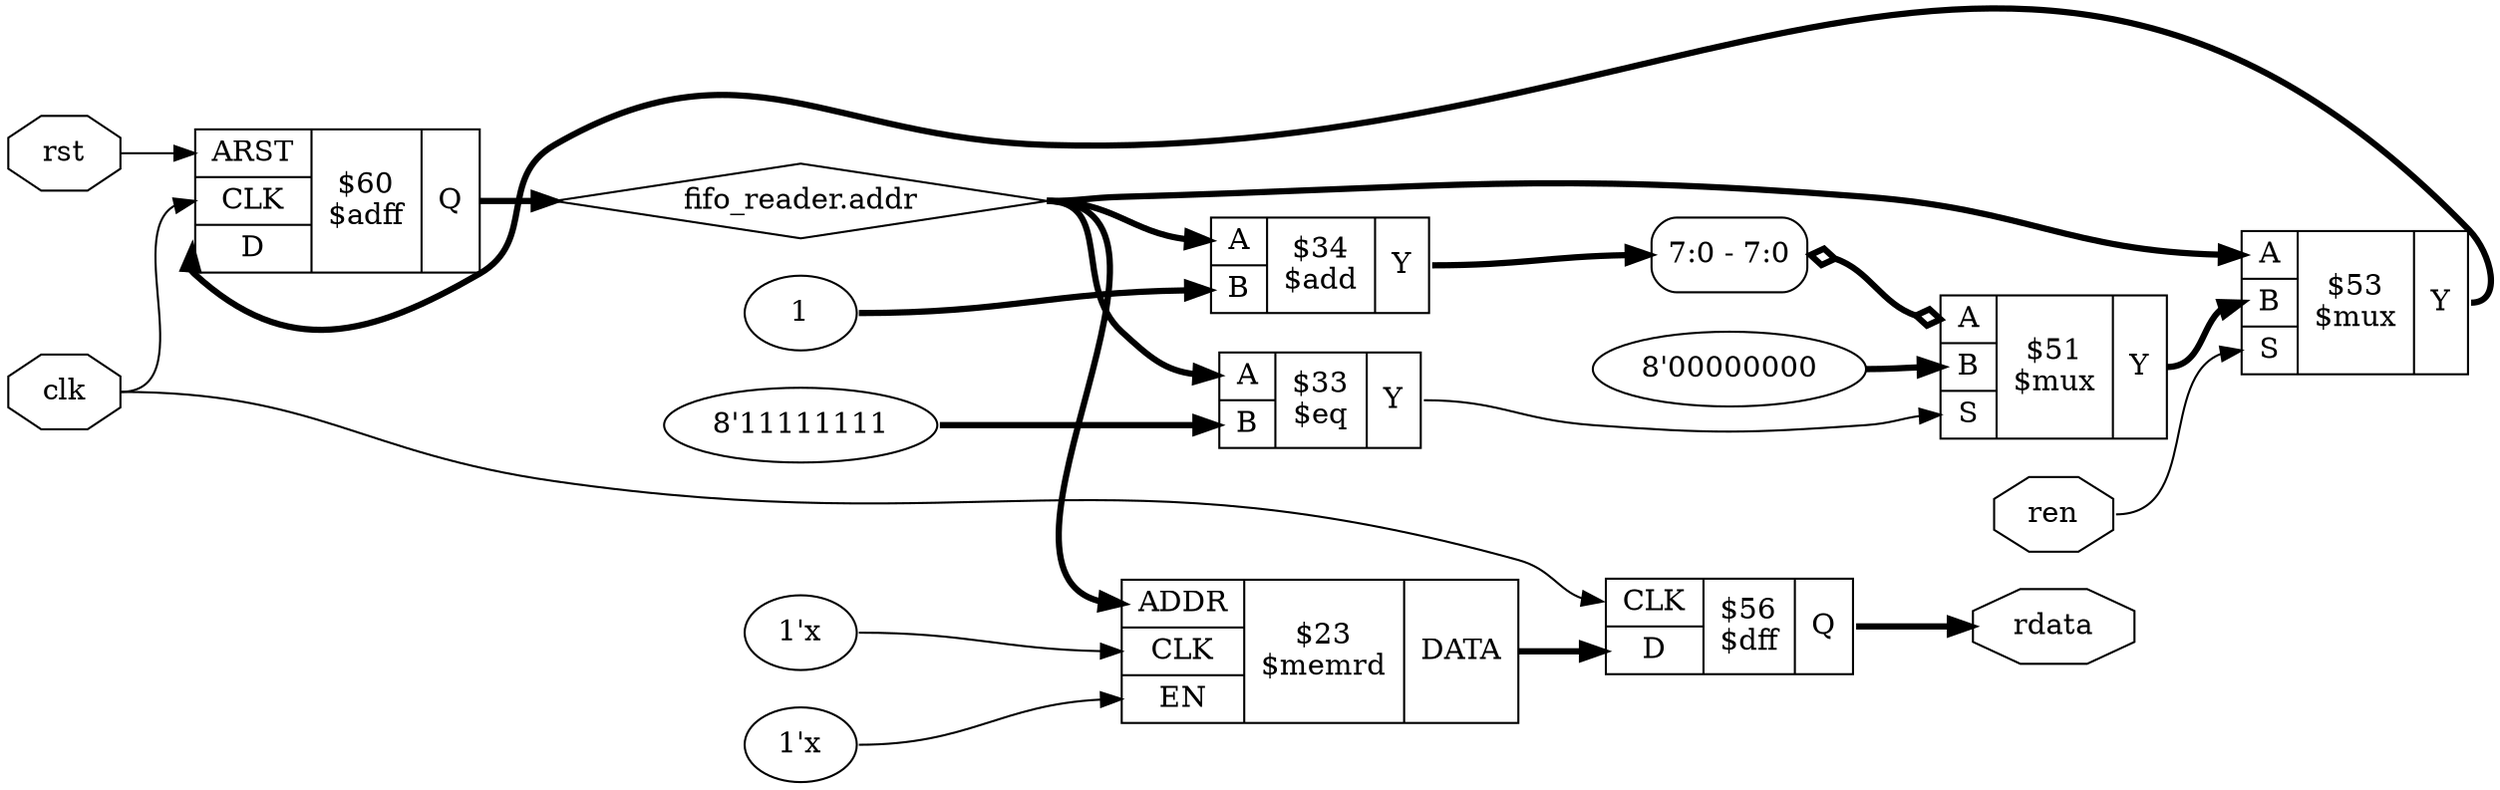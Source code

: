 digraph "fifo" {
rankdir="LR";
remincross=true;
n6 [ shape=octagon, label="clk", color="black", fontcolor="black" ];
n7 [ shape=diamond, label="fifo_reader.addr", color="black", fontcolor="black" ];
n8 [ shape=octagon, label="rdata", color="black", fontcolor="black" ];
n9 [ shape=octagon, label="ren", color="black", fontcolor="black" ];
n10 [ shape=octagon, label="rst", color="black", fontcolor="black" ];
v0 [ label="1" ];
c14 [ shape=record, label="{{<p11> A|<p12> B}|$34\n$add|{<p13> Y}}",  ];
v1 [ label="8'11111111" ];
c15 [ shape=record, label="{{<p11> A|<p12> B}|$33\n$eq|{<p13> Y}}",  ];
c20 [ shape=record, label="{{<p16> ARST|<p17> CLK|<p18> D}|$60\n$adff|{<p19> Q}}",  ];
v3 [ label="8'00000000" ];
c22 [ shape=record, label="{{<p11> A|<p12> B|<p21> S}|$51\n$mux|{<p13> Y}}",  ];
x2 [ shape=record, style=rounded, label="<s0> 7:0 - 7:0 ", color="black", fontcolor="black" ];
x2:e -> c22:p11:w [arrowhead=odiamond, arrowtail=odiamond, dir=both, color="black", fontcolor="black", style="setlinewidth(3)", label=""];
c23 [ shape=record, label="{{<p11> A|<p12> B|<p21> S}|$53\n$mux|{<p13> Y}}",  ];
v4 [ label="1'x" ];
v5 [ label="1'x" ];
c27 [ shape=record, label="{{<p24> ADDR|<p17> CLK|<p25> EN}|$23\n$memrd|{<p26> DATA}}",  ];
c28 [ shape=record, label="{{<p17> CLK|<p18> D}|$56\n$dff|{<p19> Q}}",  ];
c27:p26:e -> c28:p18:w [color="black", fontcolor="black", style="setlinewidth(3)", label=""];
n10:e -> c20:p16:w [color="black", fontcolor="black", label=""];
c23:p13:e -> c20:p18:w [color="black", fontcolor="black", style="setlinewidth(3)", label=""];
c14:p13:e -> x2:s0:w [color="black", fontcolor="black", style="setlinewidth(3)", label=""];
c15:p13:e -> c22:p21:w [color="black", fontcolor="black", label=""];
c22:p13:e -> c23:p12:w [color="black", fontcolor="black", style="setlinewidth(3)", label=""];
n6:e -> c20:p17:w [color="black", fontcolor="black", label=""];
n6:e -> c28:p17:w [color="black", fontcolor="black", label=""];
c20:p19:e -> n7:w [color="black", fontcolor="black", style="setlinewidth(3)", label=""];
n7:e -> c14:p11:w [color="black", fontcolor="black", style="setlinewidth(3)", label=""];
n7:e -> c15:p11:w [color="black", fontcolor="black", style="setlinewidth(3)", label=""];
n7:e -> c23:p11:w [color="black", fontcolor="black", style="setlinewidth(3)", label=""];
n7:e -> c27:p24:w [color="black", fontcolor="black", style="setlinewidth(3)", label=""];
c28:p19:e -> n8:w [color="black", fontcolor="black", style="setlinewidth(3)", label=""];
n9:e -> c23:p21:w [color="black", fontcolor="black", label=""];
v0:e -> c14:p12:w [color="black", fontcolor="black", style="setlinewidth(3)", label=""];
v1:e -> c15:p12:w [color="black", fontcolor="black", style="setlinewidth(3)", label=""];
v3:e -> c22:p12:w [color="black", fontcolor="black", style="setlinewidth(3)", label=""];
v4:e -> c27:p17:w [color="black", fontcolor="black", label=""];
v5:e -> c27:p25:w [color="black", fontcolor="black", label=""];
}

